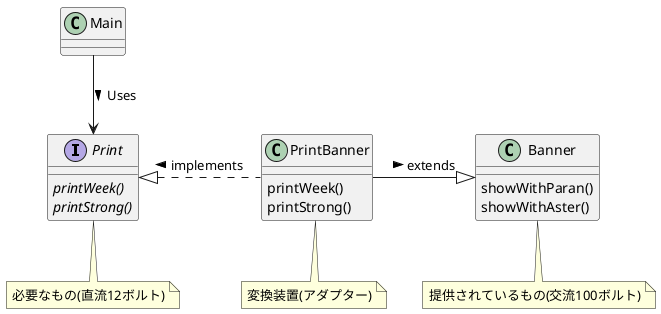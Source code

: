 @startuml
interface Print {
  {abstract} printWeek()
  {abstract} printStrong()
}
note bottom:必要なもの(直流12ボルト)
class PrintBanner {
  printWeek()
  printStrong()
}
note bottom:変換装置(アダプター)
class Banner {
  showWithParan()
  showWithAster()
}
note bottom:提供されているもの(交流100ボルト)
class Main {
}
Print <-up- Main : Uses <
Print <|.right. PrintBanner : implements <
Banner <|-left- PrintBanner : extends <
@enduml
